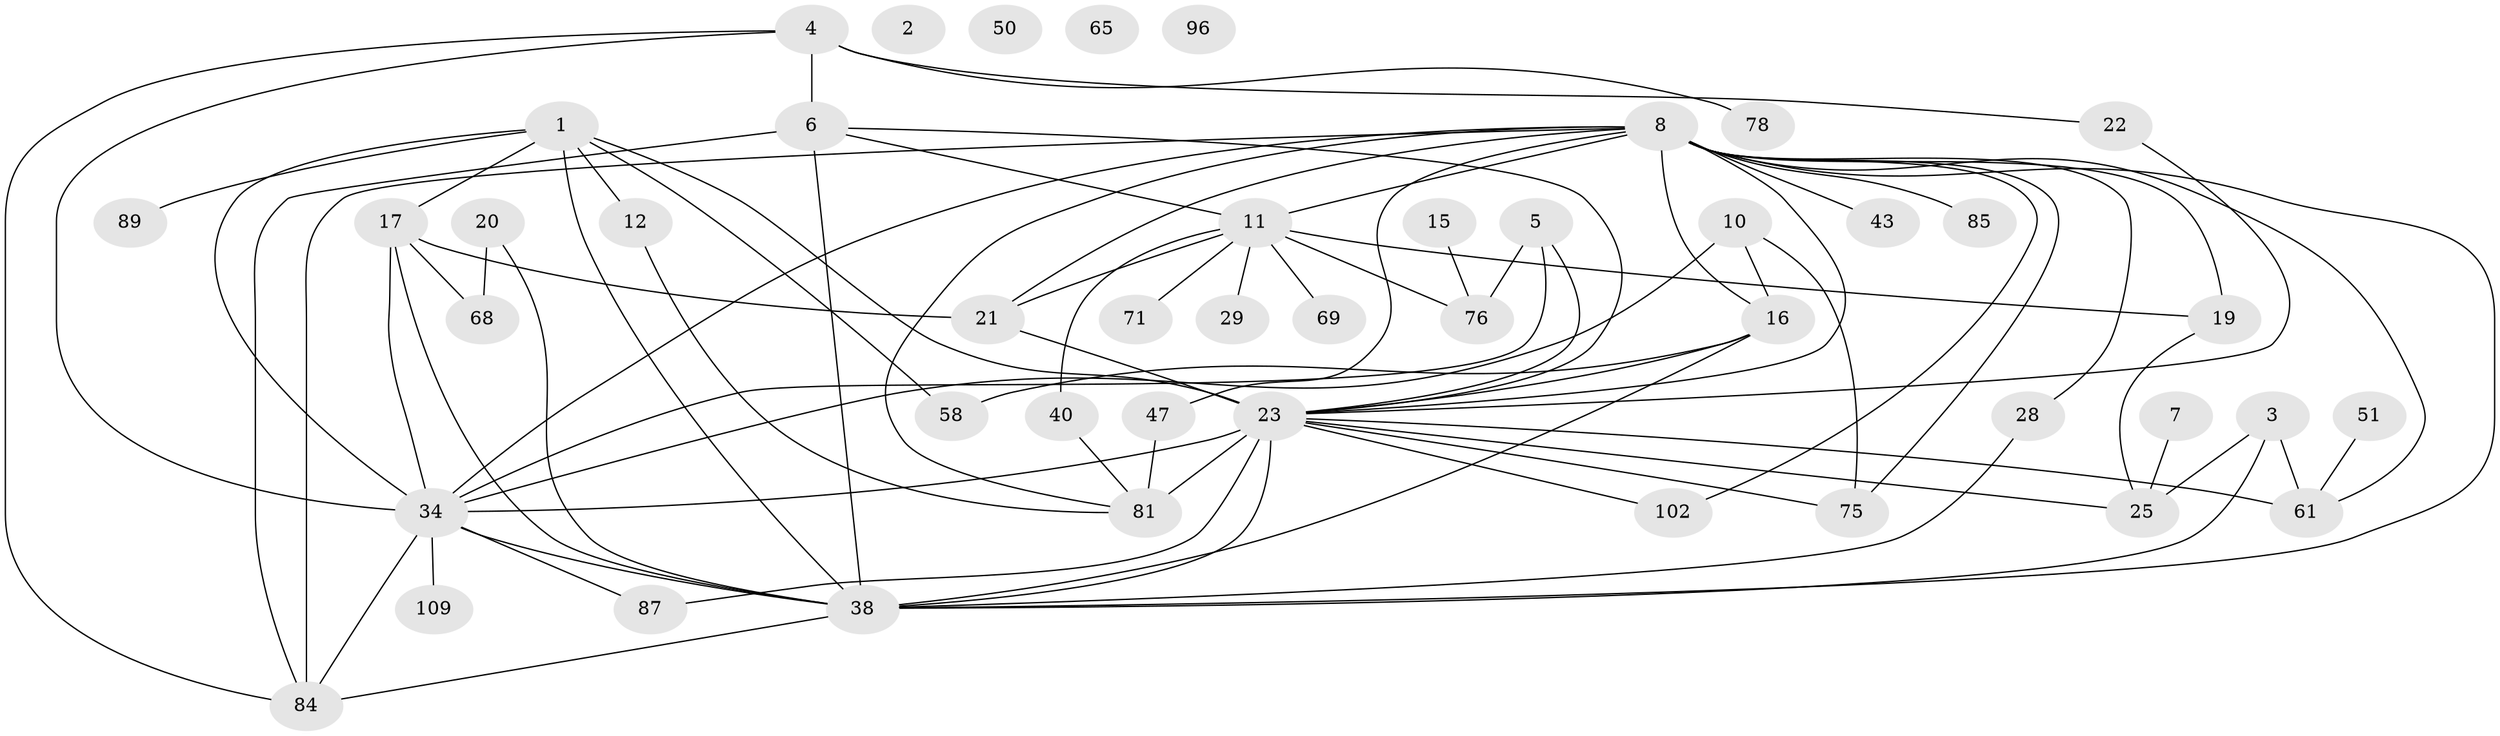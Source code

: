 // original degree distribution, {4: 0.1391304347826087, 0: 0.034782608695652174, 1: 0.19130434782608696, 3: 0.1826086956521739, 6: 0.05217391304347826, 2: 0.30434782608695654, 5: 0.034782608695652174, 8: 0.017391304347826087, 7: 0.02608695652173913, 9: 0.017391304347826087}
// Generated by graph-tools (version 1.1) at 2025/16/03/04/25 18:16:36]
// undirected, 46 vertices, 80 edges
graph export_dot {
graph [start="1"]
  node [color=gray90,style=filled];
  1 [super="+9"];
  2;
  3 [super="+14"];
  4 [super="+13+62"];
  5 [super="+31+56"];
  6 [super="+24"];
  7;
  8 [super="+113+99+37+45"];
  10 [super="+42+44"];
  11 [super="+59+41+55"];
  12 [super="+18+115"];
  15;
  16 [super="+33+79"];
  17 [super="+35+91"];
  19 [super="+27+110+100"];
  20 [super="+36"];
  21 [super="+73"];
  22;
  23 [super="+32+26"];
  25 [super="+60+52"];
  28;
  29;
  34 [super="+54"];
  38 [super="+48"];
  40 [super="+83"];
  43;
  47 [super="+64"];
  50;
  51;
  58;
  61 [super="+111+63"];
  65;
  68;
  69;
  71;
  75 [super="+88"];
  76 [super="+80"];
  78 [super="+103"];
  81 [super="+94"];
  84 [super="+90+97"];
  85;
  87;
  89;
  96;
  102;
  109;
  1 -- 12 [weight=2];
  1 -- 34 [weight=2];
  1 -- 89;
  1 -- 58;
  1 -- 23;
  1 -- 38;
  1 -- 17;
  3 -- 25;
  3 -- 61;
  3 -- 38;
  4 -- 6;
  4 -- 84;
  4 -- 22;
  4 -- 34;
  4 -- 78;
  5 -- 76;
  5 -- 34;
  5 -- 23;
  6 -- 38 [weight=2];
  6 -- 84;
  6 -- 23;
  6 -- 11;
  7 -- 25;
  8 -- 47;
  8 -- 84;
  8 -- 16 [weight=2];
  8 -- 81;
  8 -- 102;
  8 -- 28;
  8 -- 85;
  8 -- 43;
  8 -- 11;
  8 -- 75;
  8 -- 34 [weight=2];
  8 -- 19;
  8 -- 21;
  8 -- 23;
  8 -- 38;
  8 -- 61;
  10 -- 16;
  10 -- 34;
  10 -- 75;
  11 -- 69;
  11 -- 71;
  11 -- 40;
  11 -- 76 [weight=2];
  11 -- 29;
  11 -- 19;
  11 -- 21;
  12 -- 81;
  15 -- 76;
  16 -- 58;
  16 -- 23 [weight=2];
  16 -- 38;
  17 -- 34;
  17 -- 38;
  17 -- 21;
  17 -- 68;
  19 -- 25;
  20 -- 38;
  20 -- 68;
  21 -- 23 [weight=3];
  22 -- 23;
  23 -- 81 [weight=2];
  23 -- 34 [weight=3];
  23 -- 75;
  23 -- 25;
  23 -- 87;
  23 -- 102;
  23 -- 38;
  23 -- 61;
  28 -- 38;
  34 -- 109;
  34 -- 84;
  34 -- 87;
  34 -- 38;
  38 -- 84;
  40 -- 81;
  47 -- 81 [weight=2];
  51 -- 61;
}
